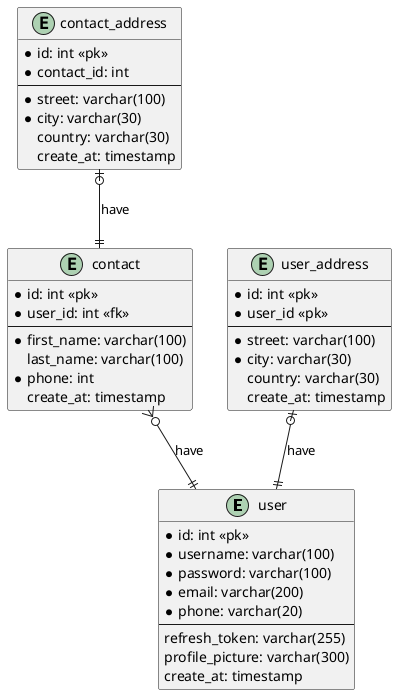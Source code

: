 @startuml
entity user {
    * id: int <<pk>>
    *username: varchar(100)
    *password: varchar(100)
    *email: varchar(200)
    *phone: varchar(20)
    --
    refresh_token: varchar(255)
    profile_picture: varchar(300)
    create_at: timestamp
}

entity contact {
    *id: int <<pk>>
    *user_id: int <<fk>>
    --
    *first_name: varchar(100)
    last_name: varchar(100)
    *phone: int
    create_at: timestamp
}

entity contact_address {
    *id: int <<pk>>
    *contact_id: int
    --
    *street: varchar(100)
    *city: varchar(30)
    country: varchar(30)
    create_at: timestamp
}

entity user_address {
    *id: int <<pk>>
    *user_id <<pk>>
    --
    *street: varchar(100)
    *city: varchar(30)
    country: varchar(30)
    create_at: timestamp
}


contact }o--|| user : have
contact_address |o--|| contact : have
user_address |o--|| user : have

@enduml
